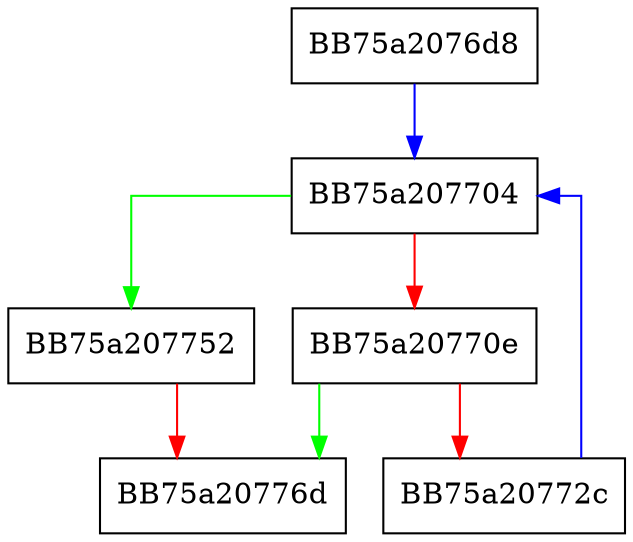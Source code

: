 digraph ReadTrees {
  node [shape="box"];
  graph [splines=ortho];
  BB75a2076d8 -> BB75a207704 [color="blue"];
  BB75a207704 -> BB75a207752 [color="green"];
  BB75a207704 -> BB75a20770e [color="red"];
  BB75a20770e -> BB75a20776d [color="green"];
  BB75a20770e -> BB75a20772c [color="red"];
  BB75a20772c -> BB75a207704 [color="blue"];
  BB75a207752 -> BB75a20776d [color="red"];
}
